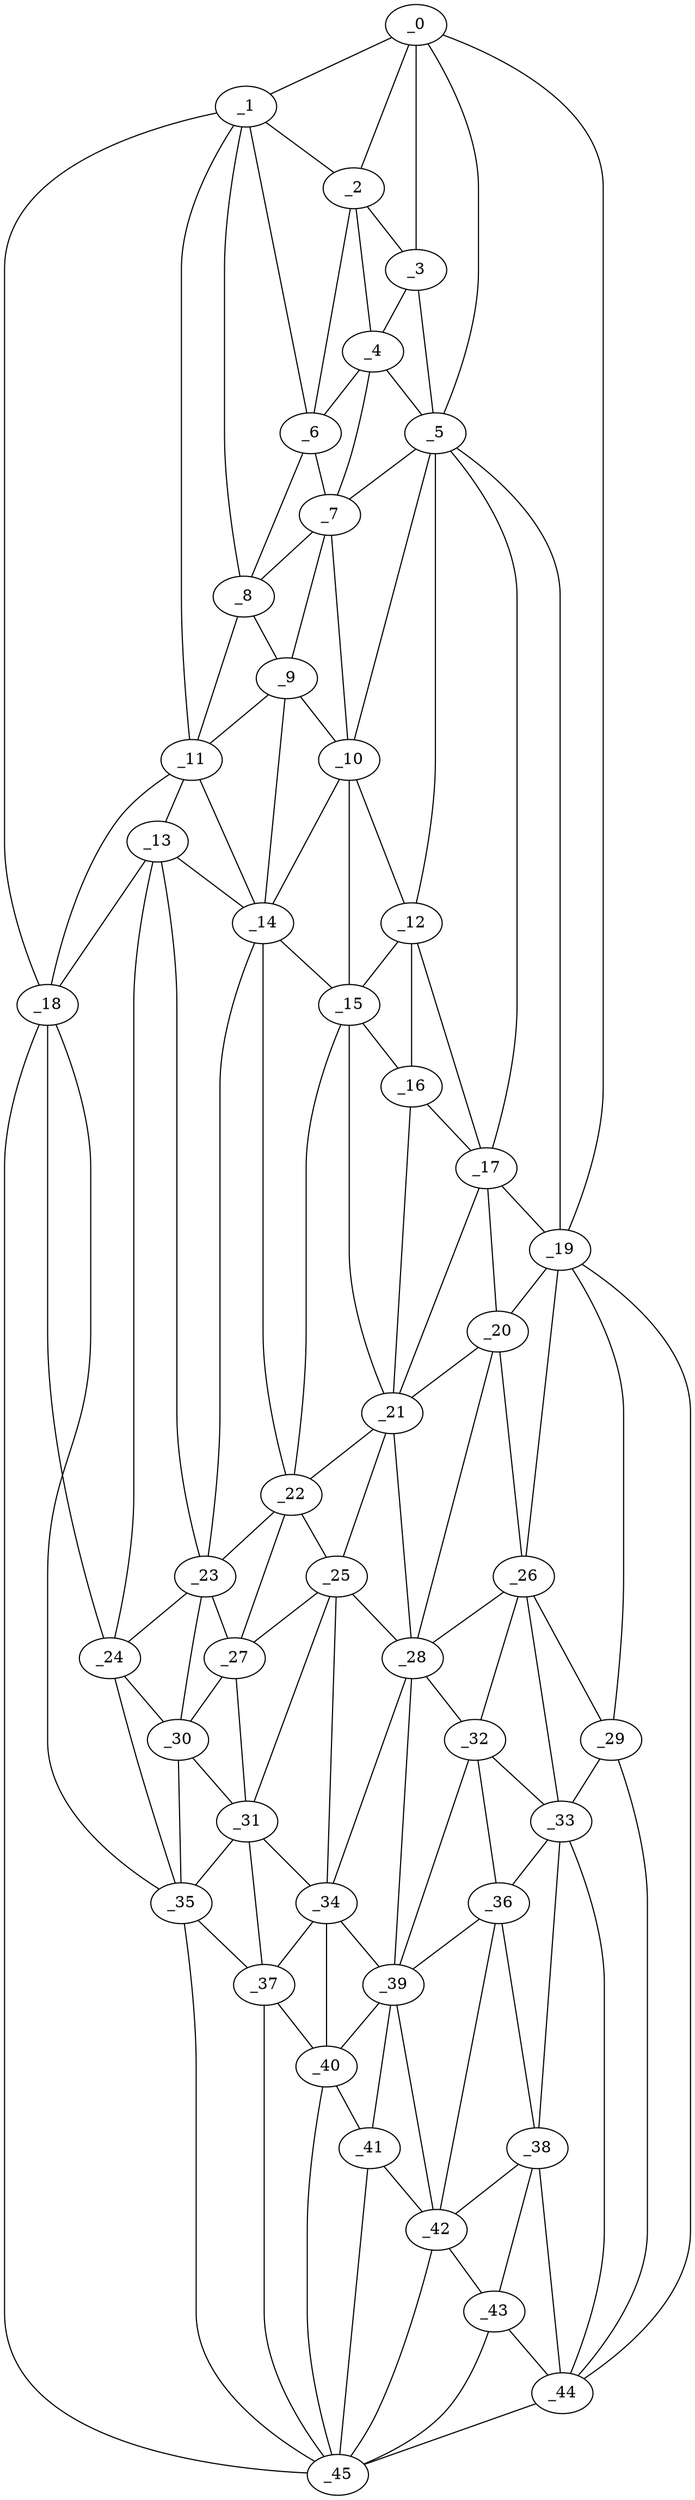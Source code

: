 graph "obj79__300.gxl" {
	_0	 [x=6,
		y=58];
	_1	 [x=8,
		y=100];
	_0 -- _1	 [valence=1];
	_2	 [x=11,
		y=72];
	_0 -- _2	 [valence=1];
	_3	 [x=14,
		y=66];
	_0 -- _3	 [valence=2];
	_5	 [x=26,
		y=46];
	_0 -- _5	 [valence=1];
	_19	 [x=71,
		y=16];
	_0 -- _19	 [valence=1];
	_1 -- _2	 [valence=1];
	_6	 [x=26,
		y=73];
	_1 -- _6	 [valence=2];
	_8	 [x=35,
		y=76];
	_1 -- _8	 [valence=2];
	_11	 [x=42,
		y=78];
	_1 -- _11	 [valence=2];
	_18	 [x=63,
		y=112];
	_1 -- _18	 [valence=1];
	_2 -- _3	 [valence=1];
	_4	 [x=19,
		y=67];
	_2 -- _4	 [valence=2];
	_2 -- _6	 [valence=2];
	_3 -- _4	 [valence=2];
	_3 -- _5	 [valence=1];
	_4 -- _5	 [valence=2];
	_4 -- _6	 [valence=1];
	_7	 [x=30,
		y=69];
	_4 -- _7	 [valence=2];
	_5 -- _7	 [valence=2];
	_10	 [x=41,
		y=55];
	_5 -- _10	 [valence=1];
	_12	 [x=47,
		y=51];
	_5 -- _12	 [valence=1];
	_17	 [x=63,
		y=41];
	_5 -- _17	 [valence=2];
	_5 -- _19	 [valence=2];
	_6 -- _7	 [valence=2];
	_6 -- _8	 [valence=2];
	_7 -- _8	 [valence=2];
	_9	 [x=39,
		y=73];
	_7 -- _9	 [valence=2];
	_7 -- _10	 [valence=2];
	_8 -- _9	 [valence=1];
	_8 -- _11	 [valence=2];
	_9 -- _10	 [valence=2];
	_9 -- _11	 [valence=2];
	_14	 [x=52,
		y=74];
	_9 -- _14	 [valence=2];
	_10 -- _12	 [valence=2];
	_10 -- _14	 [valence=2];
	_15	 [x=57,
		y=59];
	_10 -- _15	 [valence=1];
	_13	 [x=50,
		y=80];
	_11 -- _13	 [valence=2];
	_11 -- _14	 [valence=1];
	_11 -- _18	 [valence=1];
	_12 -- _15	 [valence=2];
	_16	 [x=58,
		y=47];
	_12 -- _16	 [valence=2];
	_12 -- _17	 [valence=2];
	_13 -- _14	 [valence=1];
	_13 -- _18	 [valence=1];
	_23	 [x=73,
		y=80];
	_13 -- _23	 [valence=2];
	_24	 [x=76,
		y=97];
	_13 -- _24	 [valence=1];
	_14 -- _15	 [valence=1];
	_22	 [x=72,
		y=65];
	_14 -- _22	 [valence=2];
	_14 -- _23	 [valence=2];
	_15 -- _16	 [valence=2];
	_21	 [x=71,
		y=47];
	_15 -- _21	 [valence=2];
	_15 -- _22	 [valence=2];
	_16 -- _17	 [valence=2];
	_16 -- _21	 [valence=2];
	_17 -- _19	 [valence=1];
	_20	 [x=71,
		y=36];
	_17 -- _20	 [valence=2];
	_17 -- _21	 [valence=1];
	_18 -- _24	 [valence=2];
	_35	 [x=95,
		y=83];
	_18 -- _35	 [valence=2];
	_45	 [x=125,
		y=65];
	_18 -- _45	 [valence=1];
	_19 -- _20	 [valence=1];
	_26	 [x=80,
		y=29];
	_19 -- _26	 [valence=1];
	_29	 [x=84,
		y=19];
	_19 -- _29	 [valence=2];
	_44	 [x=122,
		y=24];
	_19 -- _44	 [valence=1];
	_20 -- _21	 [valence=2];
	_20 -- _26	 [valence=2];
	_28	 [x=83,
		y=41];
	_20 -- _28	 [valence=2];
	_21 -- _22	 [valence=1];
	_25	 [x=77,
		y=61];
	_21 -- _25	 [valence=2];
	_21 -- _28	 [valence=1];
	_22 -- _23	 [valence=1];
	_22 -- _25	 [valence=2];
	_27	 [x=80,
		y=75];
	_22 -- _27	 [valence=2];
	_23 -- _24	 [valence=1];
	_23 -- _27	 [valence=2];
	_30	 [x=84,
		y=87];
	_23 -- _30	 [valence=2];
	_24 -- _30	 [valence=2];
	_24 -- _35	 [valence=1];
	_25 -- _27	 [valence=1];
	_25 -- _28	 [valence=1];
	_31	 [x=88,
		y=73];
	_25 -- _31	 [valence=2];
	_34	 [x=91,
		y=67];
	_25 -- _34	 [valence=2];
	_26 -- _28	 [valence=1];
	_26 -- _29	 [valence=2];
	_32	 [x=90,
		y=37];
	_26 -- _32	 [valence=2];
	_33	 [x=91,
		y=23];
	_26 -- _33	 [valence=2];
	_27 -- _30	 [valence=2];
	_27 -- _31	 [valence=2];
	_28 -- _32	 [valence=1];
	_28 -- _34	 [valence=2];
	_39	 [x=105,
		y=57];
	_28 -- _39	 [valence=1];
	_29 -- _33	 [valence=1];
	_29 -- _44	 [valence=1];
	_30 -- _31	 [valence=1];
	_30 -- _35	 [valence=2];
	_31 -- _34	 [valence=2];
	_31 -- _35	 [valence=2];
	_37	 [x=102,
		y=78];
	_31 -- _37	 [valence=1];
	_32 -- _33	 [valence=2];
	_36	 [x=96,
		y=33];
	_32 -- _36	 [valence=2];
	_32 -- _39	 [valence=2];
	_33 -- _36	 [valence=2];
	_38	 [x=103,
		y=28];
	_33 -- _38	 [valence=1];
	_33 -- _44	 [valence=2];
	_34 -- _37	 [valence=1];
	_34 -- _39	 [valence=2];
	_40	 [x=107,
		y=74];
	_34 -- _40	 [valence=1];
	_35 -- _37	 [valence=2];
	_35 -- _45	 [valence=1];
	_36 -- _38	 [valence=2];
	_36 -- _39	 [valence=2];
	_42	 [x=115,
		y=51];
	_36 -- _42	 [valence=1];
	_37 -- _40	 [valence=2];
	_37 -- _45	 [valence=1];
	_38 -- _42	 [valence=2];
	_43	 [x=120,
		y=46];
	_38 -- _43	 [valence=1];
	_38 -- _44	 [valence=1];
	_39 -- _40	 [valence=2];
	_41	 [x=114,
		y=69];
	_39 -- _41	 [valence=2];
	_39 -- _42	 [valence=2];
	_40 -- _41	 [valence=2];
	_40 -- _45	 [valence=2];
	_41 -- _42	 [valence=2];
	_41 -- _45	 [valence=2];
	_42 -- _43	 [valence=1];
	_42 -- _45	 [valence=2];
	_43 -- _44	 [valence=2];
	_43 -- _45	 [valence=2];
	_44 -- _45	 [valence=1];
}
